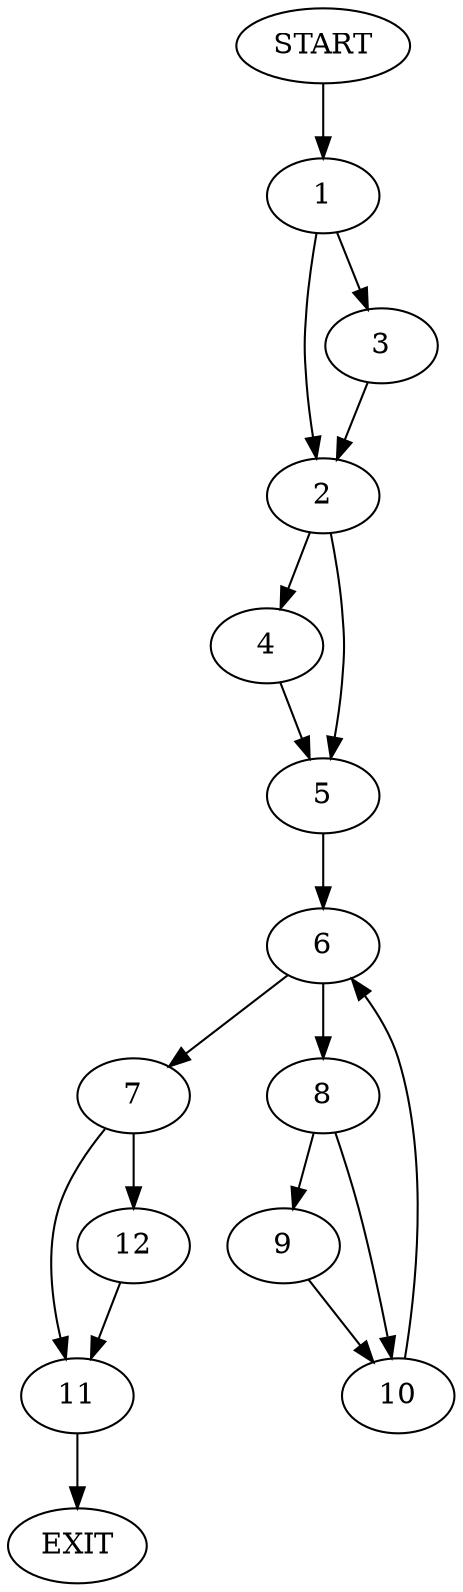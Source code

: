 digraph {
0 [label="START"]
13 [label="EXIT"]
0 -> 1
1 -> 2
1 -> 3
3 -> 2
2 -> 4
2 -> 5
4 -> 5
5 -> 6
6 -> 7
6 -> 8
8 -> 9
8 -> 10
7 -> 11
7 -> 12
10 -> 6
9 -> 10
12 -> 11
11 -> 13
}
